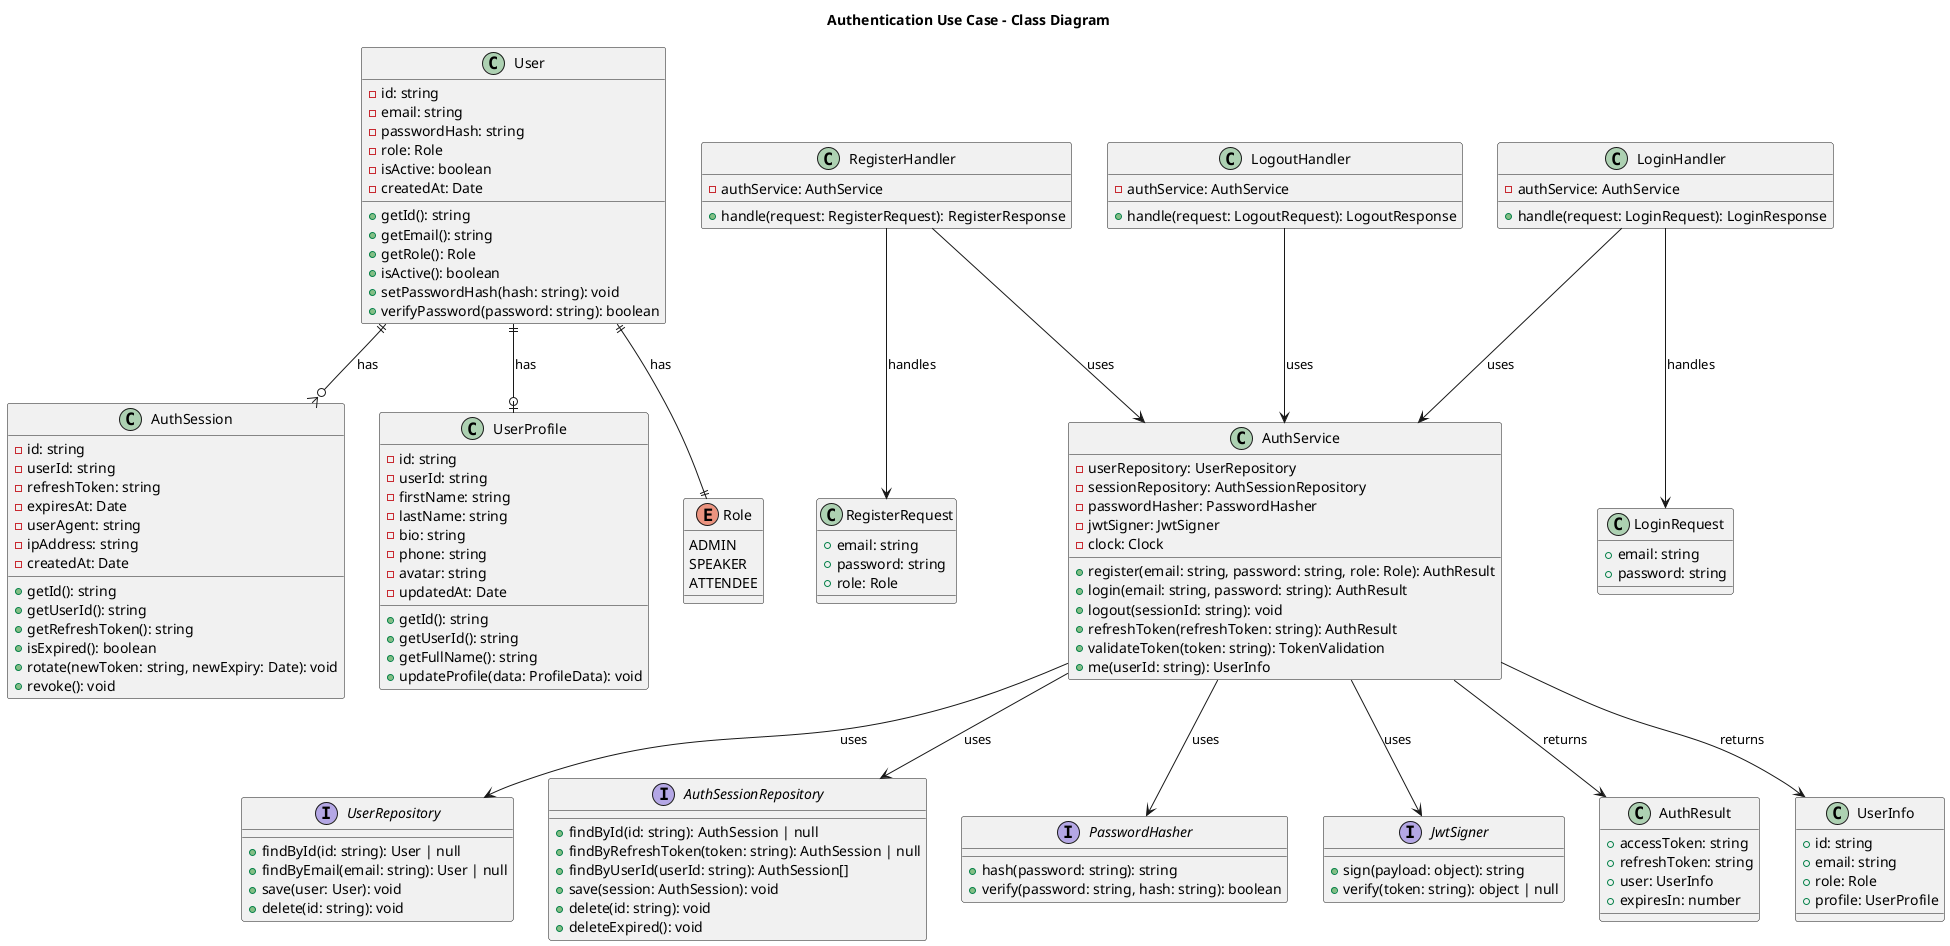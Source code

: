 @startuml AuthenticationUseCase
title Authentication Use Case - Class Diagram

' Core Domain Entities
class User {
  - id: string
  - email: string
  - passwordHash: string
  - role: Role
  - isActive: boolean
  - createdAt: Date
  + getId(): string
  + getEmail(): string
  + getRole(): Role
  + isActive(): boolean
  + setPasswordHash(hash: string): void
  + verifyPassword(password: string): boolean
}

class AuthSession {
  - id: string
  - userId: string
  - refreshToken: string
  - expiresAt: Date
  - userAgent: string
  - ipAddress: string
  - createdAt: Date
  + getId(): string
  + getUserId(): string
  + getRefreshToken(): string
  + isExpired(): boolean
  + rotate(newToken: string, newExpiry: Date): void
  + revoke(): void
}

class UserProfile {
  - id: string
  - userId: string
  - firstName: string
  - lastName: string
  - bio: string
  - phone: string
  - avatar: string
  - updatedAt: Date
  + getId(): string
  + getUserId(): string
  + getFullName(): string
  + updateProfile(data: ProfileData): void
}

enum Role {
  ADMIN
  SPEAKER
  ATTENDEE
}

' Domain Services
class AuthService {
  - userRepository: UserRepository
  - sessionRepository: AuthSessionRepository
  - passwordHasher: PasswordHasher
  - jwtSigner: JwtSigner
  - clock: Clock
  + register(email: string, password: string, role: Role): AuthResult
  + login(email: string, password: string): AuthResult
  + logout(sessionId: string): void
  + refreshToken(refreshToken: string): AuthResult
  + validateToken(token: string): TokenValidation
  + me(userId: string): UserInfo
}

' Application Handlers (Use Case Controllers)
class RegisterHandler {
  - authService: AuthService
  + handle(request: RegisterRequest): RegisterResponse
}

class LoginHandler {
  - authService: AuthService
  + handle(request: LoginRequest): LoginResponse
}

class LogoutHandler {
  - authService: AuthService
  + handle(request: LogoutRequest): LogoutResponse
}

' Infrastructure Layer (Repositories & Adapters)
interface UserRepository {
  + findById(id: string): User | null
  + findByEmail(email: string): User | null
  + save(user: User): void
  + delete(id: string): void
}

interface AuthSessionRepository {
  + findById(id: string): AuthSession | null
  + findByRefreshToken(token: string): AuthSession | null
  + findByUserId(userId: string): AuthSession[]
  + save(session: AuthSession): void
  + delete(id: string): void
  + deleteExpired(): void
}

interface PasswordHasher {
  + hash(password: string): string
  + verify(password: string, hash: string): boolean
}

interface JwtSigner {
  + sign(payload: object): string
  + verify(token: string): object | null
}

' DTOs (Data Transfer Objects)
class RegisterRequest {
  + email: string
  + password: string
  + role: Role
}

class LoginRequest {
  + email: string
  + password: string
}

class AuthResult {
  + accessToken: string
  + refreshToken: string
  + user: UserInfo
  + expiresIn: number
}

class UserInfo {
  + id: string
  + email: string
  + role: Role
  + profile: UserProfile
}

' Relationships
User ||--o{ AuthSession : "has"
User ||--o| UserProfile : "has"
User ||--|| Role : "has"

AuthService --> UserRepository : "uses"
AuthService --> AuthSessionRepository : "uses"
AuthService --> PasswordHasher : "uses"
AuthService --> JwtSigner : "uses"

RegisterHandler --> AuthService : "uses"
LoginHandler --> AuthService : "uses"
LogoutHandler --> AuthService : "uses"

RegisterHandler --> RegisterRequest : "handles"
LoginHandler --> LoginRequest : "handles"

AuthService --> AuthResult : "returns"
AuthService --> UserInfo : "returns"

@enduml
